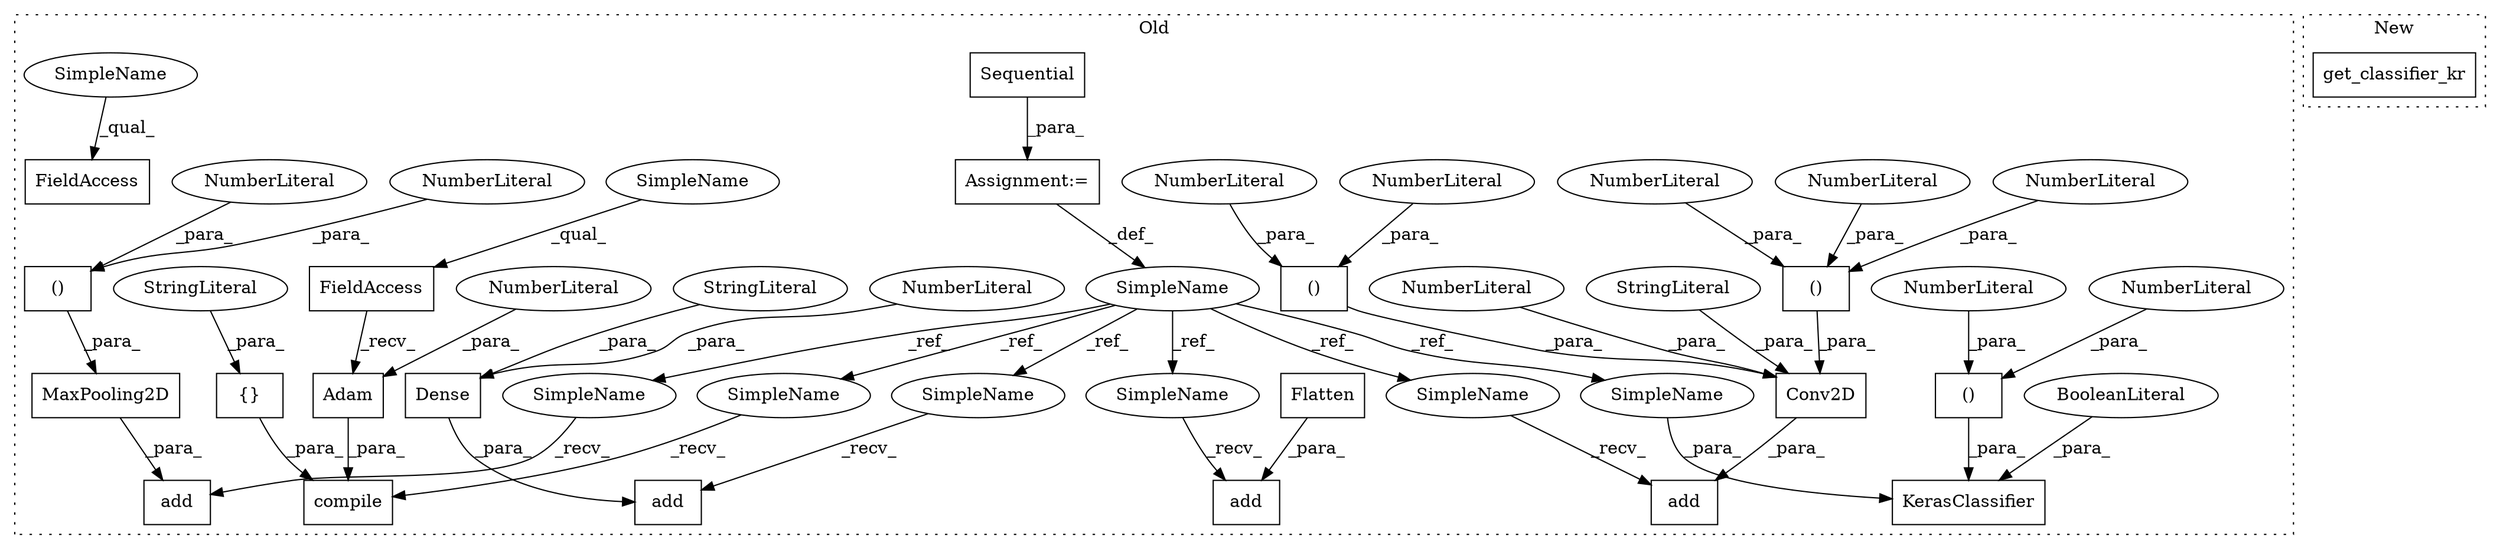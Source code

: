 digraph G {
subgraph cluster0 {
1 [label="KerasClassifier" a="32" s="4580,4629" l="16,1" shape="box"];
3 [label="()" a="106" s="4607" l="15" shape="box"];
4 [label="NumberLiteral" a="34" s="4607" l="1" shape="ellipse"];
5 [label="NumberLiteral" a="34" s="4621" l="1" shape="ellipse"];
6 [label="BooleanLiteral" a="9" s="4624" l="5" shape="ellipse"];
7 [label="Assignment:=" a="7" s="4215" l="1" shape="box"];
8 [label="add" a="32" s="4240,4320" l="4,1" shape="box"];
9 [label="()" a="106" s="4287" l="31" shape="box"];
10 [label="add" a="32" s="4333,4372" l="4,1" shape="box"];
11 [label="()" a="106" s="4258" l="15" shape="box"];
12 [label="add" a="32" s="4385,4398" l="4,1" shape="box"];
13 [label="NumberLiteral" a="34" s="4272" l="1" shape="ellipse"];
14 [label="add" a="32" s="4411,4434" l="4,1" shape="box"];
15 [label="NumberLiteral" a="34" s="4317" l="1" shape="ellipse"];
16 [label="NumberLiteral" a="34" s="4258" l="1" shape="ellipse"];
17 [label="NumberLiteral" a="34" s="4302" l="2" shape="ellipse"];
18 [label="Flatten" a="32" s="4389" l="9" shape="box"];
19 [label="Dense" a="32" s="4415,4433" l="6,1" shape="box"];
20 [label="Sequential" a="32" s="4216" l="12" shape="box"];
21 [label="compile" a="32" s="4495,4561" l="8,1" shape="box"];
22 [label="{}" a="4" s="4549,4560" l="1,1" shape="box"];
23 [label="Adam" a="32" s="4525,4535" l="5,1" shape="box"];
24 [label="NumberLiteral" a="34" s="4530" l="5" shape="ellipse"];
25 [label="FieldAccess" a="22" s="4508" l="16" shape="box"];
26 [label="FieldAccess" a="22" s="4446" l="12" shape="box"];
27 [label="SimpleName" a="42" s="4210" l="5" shape="ellipse"];
28 [label="StringLiteral" a="45" s="4424" l="9" shape="ellipse"];
29 [label="StringLiteral" a="45" s="4550" l="10" shape="ellipse"];
30 [label="()" a="106" s="4355" l="15" shape="box"];
31 [label="NumberLiteral" a="34" s="4421" l="2" shape="ellipse"];
32 [label="NumberLiteral" a="34" s="4287" l="2" shape="ellipse"];
33 [label="NumberLiteral" a="34" s="4355" l="1" shape="ellipse"];
34 [label="NumberLiteral" a="34" s="4369" l="1" shape="ellipse"];
35 [label="Conv2D" a="32" s="4244,4318" l="7,2" shape="box"];
36 [label="NumberLiteral" a="34" s="4251" l="1" shape="ellipse"];
37 [label="MaxPooling2D" a="32" s="4337,4370" l="18,2" shape="box"];
38 [label="StringLiteral" a="45" s="4275" l="6" shape="ellipse"];
39 [label="SimpleName" a="42" s="4379" l="5" shape="ellipse"];
40 [label="SimpleName" a="42" s="4489" l="5" shape="ellipse"];
41 [label="SimpleName" a="42" s="4596" l="5" shape="ellipse"];
42 [label="SimpleName" a="42" s="4405" l="5" shape="ellipse"];
43 [label="SimpleName" a="42" s="4327" l="5" shape="ellipse"];
44 [label="SimpleName" a="42" s="4234" l="5" shape="ellipse"];
45 [label="SimpleName" a="42" s="4508" l="5" shape="ellipse"];
46 [label="SimpleName" a="42" s="4446" l="5" shape="ellipse"];
label = "Old";
style="dotted";
}
subgraph cluster1 {
2 [label="get_classifier_kr" a="32" s="3447,3470" l="18,1" shape="box"];
label = "New";
style="dotted";
}
3 -> 1 [label="_para_"];
4 -> 3 [label="_para_"];
5 -> 3 [label="_para_"];
6 -> 1 [label="_para_"];
7 -> 27 [label="_def_"];
9 -> 35 [label="_para_"];
11 -> 35 [label="_para_"];
13 -> 11 [label="_para_"];
15 -> 9 [label="_para_"];
16 -> 11 [label="_para_"];
17 -> 9 [label="_para_"];
18 -> 12 [label="_para_"];
19 -> 14 [label="_para_"];
20 -> 7 [label="_para_"];
22 -> 21 [label="_para_"];
23 -> 21 [label="_para_"];
24 -> 23 [label="_para_"];
25 -> 23 [label="_recv_"];
27 -> 40 [label="_ref_"];
27 -> 42 [label="_ref_"];
27 -> 43 [label="_ref_"];
27 -> 44 [label="_ref_"];
27 -> 39 [label="_ref_"];
27 -> 41 [label="_ref_"];
28 -> 19 [label="_para_"];
29 -> 22 [label="_para_"];
30 -> 37 [label="_para_"];
31 -> 19 [label="_para_"];
32 -> 9 [label="_para_"];
33 -> 30 [label="_para_"];
34 -> 30 [label="_para_"];
35 -> 8 [label="_para_"];
36 -> 35 [label="_para_"];
37 -> 10 [label="_para_"];
38 -> 35 [label="_para_"];
39 -> 12 [label="_recv_"];
40 -> 21 [label="_recv_"];
41 -> 1 [label="_para_"];
42 -> 14 [label="_recv_"];
43 -> 10 [label="_recv_"];
44 -> 8 [label="_recv_"];
45 -> 25 [label="_qual_"];
46 -> 26 [label="_qual_"];
}